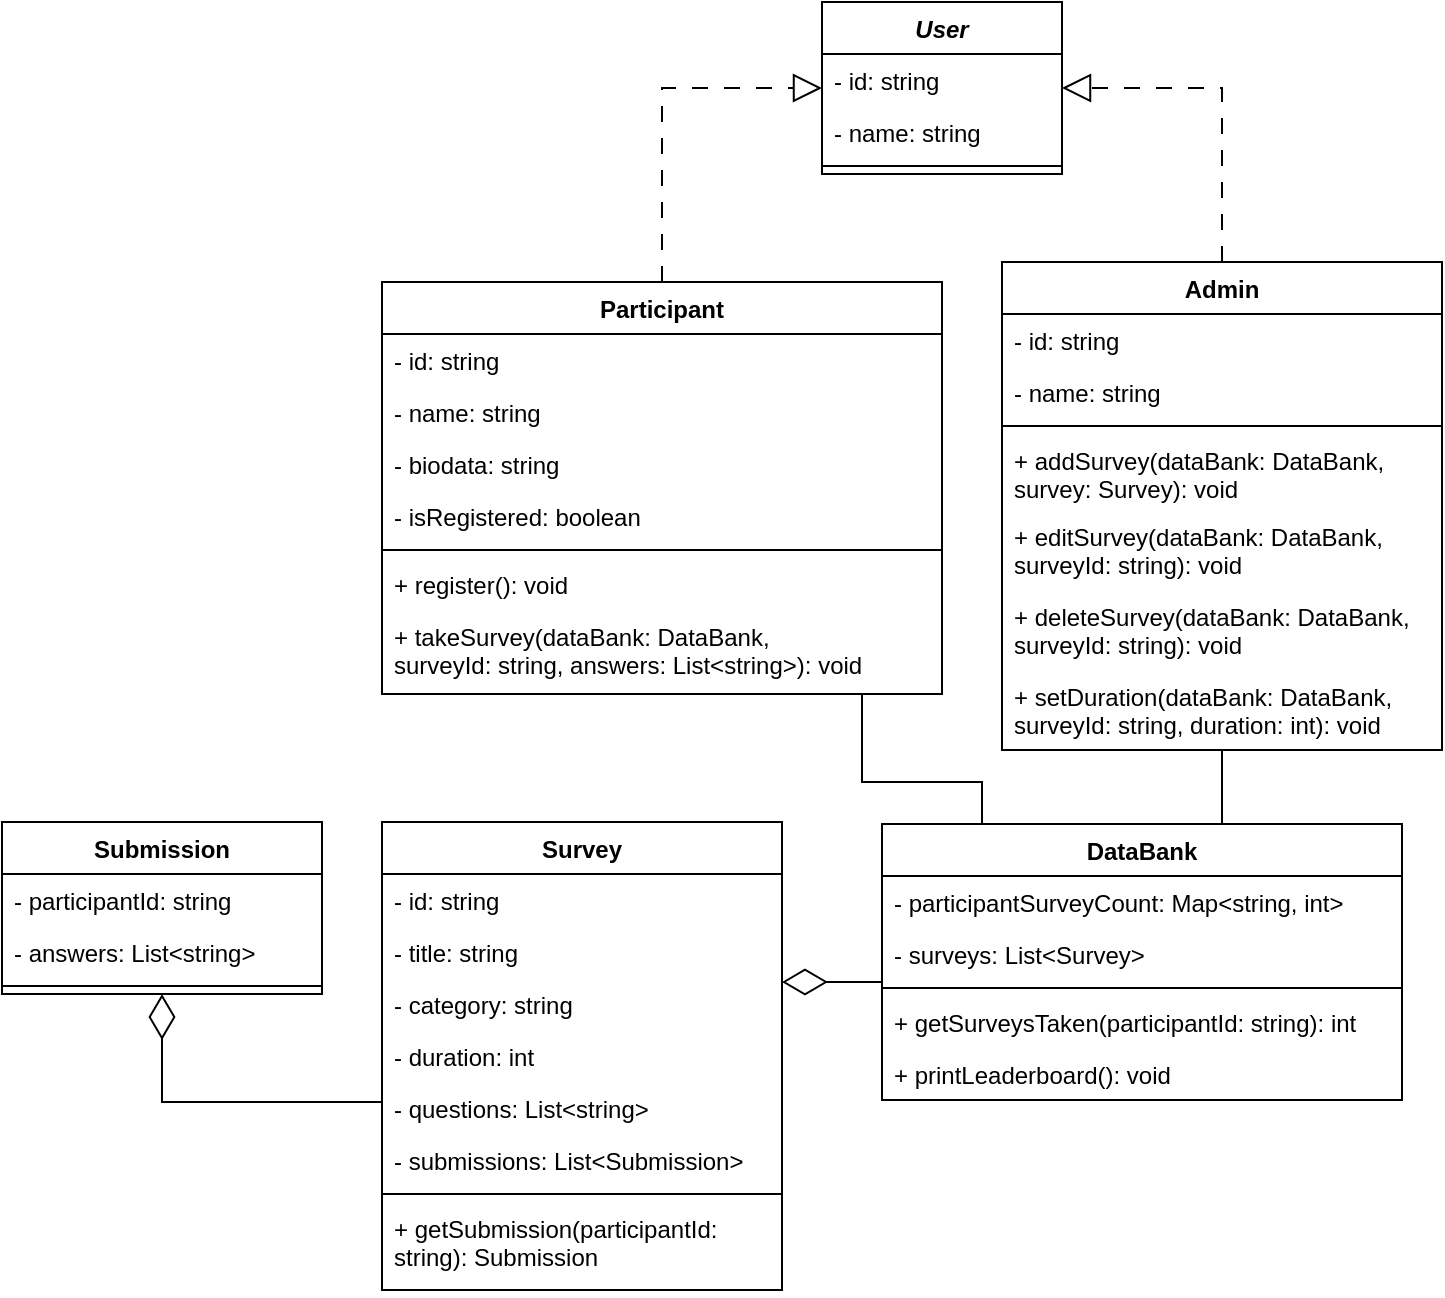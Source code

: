 <mxfile pages="2">
    <diagram id="oVAMmOjpGpqG1x3Kujc6" name="Class Diagram">
        <mxGraphModel dx="832" dy="485" grid="1" gridSize="10" guides="1" tooltips="1" connect="1" arrows="1" fold="1" page="1" pageScale="1" pageWidth="850" pageHeight="1100" background="none" math="0" shadow="0">
            <root>
                <mxCell id="fpF5CI0FtS82N-PwY8RU-0"/>
                <mxCell id="fpF5CI0FtS82N-PwY8RU-1" parent="fpF5CI0FtS82N-PwY8RU-0"/>
                <mxCell id="Be_wtCM-BPWPSQhNU4jH-3" style="rounded=0;html=1;dashed=1;dashPattern=8 8;strokeWidth=1;edgeStyle=orthogonalEdgeStyle;endSize=12;endArrow=block;endFill=0;" parent="fpF5CI0FtS82N-PwY8RU-1" source="uFZZaizbo9lws-Cu4-Lb-0" target="uFZZaizbo9lws-Cu4-Lb-50" edge="1">
                    <mxGeometry relative="1" as="geometry">
                        <Array as="points">
                            <mxPoint x="680" y="113"/>
                        </Array>
                    </mxGeometry>
                </mxCell>
                <mxCell id="ctmqUa3myYbx-IkT92Q0-2" style="edgeStyle=orthogonalEdgeStyle;rounded=0;html=1;strokeWidth=1;endArrow=none;endFill=0;endSize=20;" parent="fpF5CI0FtS82N-PwY8RU-1" source="uFZZaizbo9lws-Cu4-Lb-0" target="uFZZaizbo9lws-Cu4-Lb-41" edge="1">
                    <mxGeometry relative="1" as="geometry">
                        <Array as="points">
                            <mxPoint x="650" y="390"/>
                            <mxPoint x="650" y="390"/>
                        </Array>
                    </mxGeometry>
                </mxCell>
                <mxCell id="uFZZaizbo9lws-Cu4-Lb-0" value="Admin" style="swimlane;fontStyle=1;align=center;verticalAlign=top;childLayout=stackLayout;horizontal=1;startSize=26;horizontalStack=0;resizeParent=1;resizeParentMax=0;resizeLast=0;collapsible=1;marginBottom=0;" parent="fpF5CI0FtS82N-PwY8RU-1" vertex="1">
                    <mxGeometry x="570" y="200" width="220" height="244" as="geometry"/>
                </mxCell>
                <mxCell id="uFZZaizbo9lws-Cu4-Lb-1" value="- id: string" style="text;strokeColor=none;fillColor=none;align=left;verticalAlign=top;spacingLeft=4;spacingRight=4;overflow=hidden;rotatable=0;points=[[0,0.5],[1,0.5]];portConstraint=eastwest;" parent="uFZZaizbo9lws-Cu4-Lb-0" vertex="1">
                    <mxGeometry y="26" width="220" height="26" as="geometry"/>
                </mxCell>
                <mxCell id="uFZZaizbo9lws-Cu4-Lb-2" value="- name: string" style="text;strokeColor=none;fillColor=none;align=left;verticalAlign=top;spacingLeft=4;spacingRight=4;overflow=hidden;rotatable=0;points=[[0,0.5],[1,0.5]];portConstraint=eastwest;" parent="uFZZaizbo9lws-Cu4-Lb-0" vertex="1">
                    <mxGeometry y="52" width="220" height="26" as="geometry"/>
                </mxCell>
                <mxCell id="uFZZaizbo9lws-Cu4-Lb-4" value="" style="line;strokeWidth=1;fillColor=none;align=left;verticalAlign=middle;spacingTop=-1;spacingLeft=3;spacingRight=3;rotatable=0;labelPosition=right;points=[];portConstraint=eastwest;" parent="uFZZaizbo9lws-Cu4-Lb-0" vertex="1">
                    <mxGeometry y="78" width="220" height="8" as="geometry"/>
                </mxCell>
                <mxCell id="uFZZaizbo9lws-Cu4-Lb-5" value="+ addSurvey(dataBank: DataBank,&#10;survey: Survey): void" style="text;strokeColor=none;fillColor=none;align=left;verticalAlign=top;spacingLeft=4;spacingRight=4;overflow=hidden;rotatable=0;points=[[0,0.5],[1,0.5]];portConstraint=eastwest;" parent="uFZZaizbo9lws-Cu4-Lb-0" vertex="1">
                    <mxGeometry y="86" width="220" height="38" as="geometry"/>
                </mxCell>
                <mxCell id="uFZZaizbo9lws-Cu4-Lb-6" value="+ editSurvey(dataBank: DataBank,&#10;surveyId: string): void" style="text;strokeColor=none;fillColor=none;align=left;verticalAlign=top;spacingLeft=4;spacingRight=4;overflow=hidden;rotatable=0;points=[[0,0.5],[1,0.5]];portConstraint=eastwest;" parent="uFZZaizbo9lws-Cu4-Lb-0" vertex="1">
                    <mxGeometry y="124" width="220" height="40" as="geometry"/>
                </mxCell>
                <mxCell id="uFZZaizbo9lws-Cu4-Lb-7" value="+ deleteSurvey(dataBank: DataBank,&#10;surveyId: string): void" style="text;strokeColor=none;fillColor=none;align=left;verticalAlign=top;spacingLeft=4;spacingRight=4;overflow=hidden;rotatable=0;points=[[0,0.5],[1,0.5]];portConstraint=eastwest;" parent="uFZZaizbo9lws-Cu4-Lb-0" vertex="1">
                    <mxGeometry y="164" width="220" height="40" as="geometry"/>
                </mxCell>
                <mxCell id="uFZZaizbo9lws-Cu4-Lb-8" value="+ setDuration(dataBank: DataBank,&#10;surveyId: string, duration: int): void" style="text;strokeColor=none;fillColor=none;align=left;verticalAlign=top;spacingLeft=4;spacingRight=4;overflow=hidden;rotatable=0;points=[[0,0.5],[1,0.5]];portConstraint=eastwest;" parent="uFZZaizbo9lws-Cu4-Lb-0" vertex="1">
                    <mxGeometry y="204" width="220" height="40" as="geometry"/>
                </mxCell>
                <mxCell id="Be_wtCM-BPWPSQhNU4jH-4" style="edgeStyle=orthogonalEdgeStyle;rounded=0;html=1;dashed=1;dashPattern=8 8;strokeWidth=1;endArrow=block;endFill=0;endSize=12;" parent="fpF5CI0FtS82N-PwY8RU-1" source="uFZZaizbo9lws-Cu4-Lb-10" target="uFZZaizbo9lws-Cu4-Lb-50" edge="1">
                    <mxGeometry relative="1" as="geometry">
                        <Array as="points">
                            <mxPoint x="400" y="113"/>
                        </Array>
                    </mxGeometry>
                </mxCell>
                <mxCell id="ctmqUa3myYbx-IkT92Q0-4" style="edgeStyle=orthogonalEdgeStyle;rounded=0;html=1;strokeWidth=1;endArrow=none;endFill=0;endSize=20;" parent="fpF5CI0FtS82N-PwY8RU-1" source="uFZZaizbo9lws-Cu4-Lb-10" target="uFZZaizbo9lws-Cu4-Lb-41" edge="1">
                    <mxGeometry relative="1" as="geometry">
                        <Array as="points">
                            <mxPoint x="500" y="460"/>
                            <mxPoint x="560" y="460"/>
                        </Array>
                    </mxGeometry>
                </mxCell>
                <mxCell id="uFZZaizbo9lws-Cu4-Lb-10" value="Participant" style="swimlane;fontStyle=1;align=center;verticalAlign=top;childLayout=stackLayout;horizontal=1;startSize=26;horizontalStack=0;resizeParent=1;resizeParentMax=0;resizeLast=0;collapsible=1;marginBottom=0;" parent="fpF5CI0FtS82N-PwY8RU-1" vertex="1">
                    <mxGeometry x="260" y="210" width="280" height="206" as="geometry"/>
                </mxCell>
                <mxCell id="uFZZaizbo9lws-Cu4-Lb-11" value="- id: string" style="text;strokeColor=none;fillColor=none;align=left;verticalAlign=top;spacingLeft=4;spacingRight=4;overflow=hidden;rotatable=0;points=[[0,0.5],[1,0.5]];portConstraint=eastwest;" parent="uFZZaizbo9lws-Cu4-Lb-10" vertex="1">
                    <mxGeometry y="26" width="280" height="26" as="geometry"/>
                </mxCell>
                <mxCell id="uFZZaizbo9lws-Cu4-Lb-12" value="- name: string" style="text;strokeColor=none;fillColor=none;align=left;verticalAlign=top;spacingLeft=4;spacingRight=4;overflow=hidden;rotatable=0;points=[[0,0.5],[1,0.5]];portConstraint=eastwest;" parent="uFZZaizbo9lws-Cu4-Lb-10" vertex="1">
                    <mxGeometry y="52" width="280" height="26" as="geometry"/>
                </mxCell>
                <mxCell id="uFZZaizbo9lws-Cu4-Lb-20" value="- biodata: string" style="text;strokeColor=none;fillColor=none;align=left;verticalAlign=top;spacingLeft=4;spacingRight=4;overflow=hidden;rotatable=0;points=[[0,0.5],[1,0.5]];portConstraint=eastwest;" parent="uFZZaizbo9lws-Cu4-Lb-10" vertex="1">
                    <mxGeometry y="78" width="280" height="26" as="geometry"/>
                </mxCell>
                <mxCell id="r2baprGaqPFFrv55I-P_-0" value="- isRegistered: boolean" style="text;strokeColor=none;fillColor=none;align=left;verticalAlign=top;spacingLeft=4;spacingRight=4;overflow=hidden;rotatable=0;points=[[0,0.5],[1,0.5]];portConstraint=eastwest;" vertex="1" parent="uFZZaizbo9lws-Cu4-Lb-10">
                    <mxGeometry y="104" width="280" height="26" as="geometry"/>
                </mxCell>
                <mxCell id="uFZZaizbo9lws-Cu4-Lb-14" value="" style="line;strokeWidth=1;fillColor=none;align=left;verticalAlign=middle;spacingTop=-1;spacingLeft=3;spacingRight=3;rotatable=0;labelPosition=right;points=[];portConstraint=eastwest;" parent="uFZZaizbo9lws-Cu4-Lb-10" vertex="1">
                    <mxGeometry y="130" width="280" height="8" as="geometry"/>
                </mxCell>
                <mxCell id="uFZZaizbo9lws-Cu4-Lb-18" value="+ register(): void" style="text;strokeColor=none;fillColor=none;align=left;verticalAlign=top;spacingLeft=4;spacingRight=4;overflow=hidden;rotatable=0;points=[[0,0.5],[1,0.5]];portConstraint=eastwest;" parent="uFZZaizbo9lws-Cu4-Lb-10" vertex="1">
                    <mxGeometry y="138" width="280" height="26" as="geometry"/>
                </mxCell>
                <mxCell id="uFZZaizbo9lws-Cu4-Lb-22" value="+ takeSurvey(dataBank: DataBank,&#10;surveyId: string, answers: List&lt;string&gt;): void" style="text;strokeColor=none;fillColor=none;align=left;verticalAlign=top;spacingLeft=4;spacingRight=4;overflow=hidden;rotatable=0;points=[[0,0.5],[1,0.5]];portConstraint=eastwest;" parent="uFZZaizbo9lws-Cu4-Lb-10" vertex="1">
                    <mxGeometry y="164" width="280" height="42" as="geometry"/>
                </mxCell>
                <mxCell id="ctmqUa3myYbx-IkT92Q0-5" style="edgeStyle=orthogonalEdgeStyle;rounded=0;html=1;strokeWidth=1;endArrow=diamondThin;endFill=0;endSize=20;" parent="fpF5CI0FtS82N-PwY8RU-1" source="uFZZaizbo9lws-Cu4-Lb-23" target="uFZZaizbo9lws-Cu4-Lb-63" edge="1">
                    <mxGeometry relative="1" as="geometry">
                        <Array as="points">
                            <mxPoint x="150" y="620"/>
                        </Array>
                    </mxGeometry>
                </mxCell>
                <mxCell id="uFZZaizbo9lws-Cu4-Lb-23" value="Survey" style="swimlane;fontStyle=1;align=center;verticalAlign=top;childLayout=stackLayout;horizontal=1;startSize=26;horizontalStack=0;resizeParent=1;resizeParentMax=0;resizeLast=0;collapsible=1;marginBottom=0;" parent="fpF5CI0FtS82N-PwY8RU-1" vertex="1">
                    <mxGeometry x="260" y="480" width="200" height="234" as="geometry"/>
                </mxCell>
                <mxCell id="uFZZaizbo9lws-Cu4-Lb-24" value="- id: string" style="text;strokeColor=none;fillColor=none;align=left;verticalAlign=top;spacingLeft=4;spacingRight=4;overflow=hidden;rotatable=0;points=[[0,0.5],[1,0.5]];portConstraint=eastwest;" parent="uFZZaizbo9lws-Cu4-Lb-23" vertex="1">
                    <mxGeometry y="26" width="200" height="26" as="geometry"/>
                </mxCell>
                <mxCell id="uFZZaizbo9lws-Cu4-Lb-25" value="- title: string" style="text;strokeColor=none;fillColor=none;align=left;verticalAlign=top;spacingLeft=4;spacingRight=4;overflow=hidden;rotatable=0;points=[[0,0.5],[1,0.5]];portConstraint=eastwest;" parent="uFZZaizbo9lws-Cu4-Lb-23" vertex="1">
                    <mxGeometry y="52" width="200" height="26" as="geometry"/>
                </mxCell>
                <mxCell id="uFZZaizbo9lws-Cu4-Lb-26" value="- category: string" style="text;strokeColor=none;fillColor=none;align=left;verticalAlign=top;spacingLeft=4;spacingRight=4;overflow=hidden;rotatable=0;points=[[0,0.5],[1,0.5]];portConstraint=eastwest;" parent="uFZZaizbo9lws-Cu4-Lb-23" vertex="1">
                    <mxGeometry y="78" width="200" height="26" as="geometry"/>
                </mxCell>
                <mxCell id="uFZZaizbo9lws-Cu4-Lb-28" value="- duration: int" style="text;strokeColor=none;fillColor=none;align=left;verticalAlign=top;spacingLeft=4;spacingRight=4;overflow=hidden;rotatable=0;points=[[0,0.5],[1,0.5]];portConstraint=eastwest;" parent="uFZZaizbo9lws-Cu4-Lb-23" vertex="1">
                    <mxGeometry y="104" width="200" height="26" as="geometry"/>
                </mxCell>
                <mxCell id="uFZZaizbo9lws-Cu4-Lb-27" value="- questions: List&lt;string&gt;" style="text;strokeColor=none;fillColor=none;align=left;verticalAlign=top;spacingLeft=4;spacingRight=4;overflow=hidden;rotatable=0;points=[[0,0.5],[1,0.5]];portConstraint=eastwest;" parent="uFZZaizbo9lws-Cu4-Lb-23" vertex="1">
                    <mxGeometry y="130" width="200" height="26" as="geometry"/>
                </mxCell>
                <mxCell id="uFZZaizbo9lws-Cu4-Lb-62" value="- submissions: List&lt;Submission&gt;" style="text;strokeColor=none;fillColor=none;align=left;verticalAlign=top;spacingLeft=4;spacingRight=4;overflow=hidden;rotatable=0;points=[[0,0.5],[1,0.5]];portConstraint=eastwest;" parent="uFZZaizbo9lws-Cu4-Lb-23" vertex="1">
                    <mxGeometry y="156" width="200" height="26" as="geometry"/>
                </mxCell>
                <mxCell id="uFZZaizbo9lws-Cu4-Lb-29" value="" style="line;strokeWidth=1;fillColor=none;align=left;verticalAlign=middle;spacingTop=-1;spacingLeft=3;spacingRight=3;rotatable=0;labelPosition=right;points=[];portConstraint=eastwest;" parent="uFZZaizbo9lws-Cu4-Lb-23" vertex="1">
                    <mxGeometry y="182" width="200" height="8" as="geometry"/>
                </mxCell>
                <mxCell id="uFZZaizbo9lws-Cu4-Lb-75" value="+ getSubmission(participantId:&#10;string): Submission" style="text;strokeColor=none;fillColor=none;align=left;verticalAlign=top;spacingLeft=4;spacingRight=4;overflow=hidden;rotatable=0;points=[[0,0.5],[1,0.5]];portConstraint=eastwest;" parent="uFZZaizbo9lws-Cu4-Lb-23" vertex="1">
                    <mxGeometry y="190" width="200" height="44" as="geometry"/>
                </mxCell>
                <mxCell id="ctmqUa3myYbx-IkT92Q0-0" style="edgeStyle=orthogonalEdgeStyle;rounded=0;html=1;strokeWidth=1;endArrow=diamondThin;endFill=0;endSize=20;" parent="fpF5CI0FtS82N-PwY8RU-1" source="uFZZaizbo9lws-Cu4-Lb-41" target="uFZZaizbo9lws-Cu4-Lb-23" edge="1">
                    <mxGeometry relative="1" as="geometry">
                        <mxPoint x="520" y="600" as="sourcePoint"/>
                        <mxPoint x="280" y="570" as="targetPoint"/>
                        <Array as="points">
                            <mxPoint x="490" y="560"/>
                            <mxPoint x="490" y="560"/>
                        </Array>
                    </mxGeometry>
                </mxCell>
                <mxCell id="uFZZaizbo9lws-Cu4-Lb-41" value="DataBank" style="swimlane;fontStyle=1;align=center;verticalAlign=top;childLayout=stackLayout;horizontal=1;startSize=26;horizontalStack=0;resizeParent=1;resizeParentMax=0;resizeLast=0;collapsible=1;marginBottom=0;" parent="fpF5CI0FtS82N-PwY8RU-1" vertex="1">
                    <mxGeometry x="510" y="481" width="260" height="138" as="geometry"/>
                </mxCell>
                <mxCell id="uFZZaizbo9lws-Cu4-Lb-42" value="- participantSurveyCount: Map&lt;string, int&gt;" style="text;strokeColor=none;fillColor=none;align=left;verticalAlign=top;spacingLeft=4;spacingRight=4;overflow=hidden;rotatable=0;points=[[0,0.5],[1,0.5]];portConstraint=eastwest;" parent="uFZZaizbo9lws-Cu4-Lb-41" vertex="1">
                    <mxGeometry y="26" width="260" height="26" as="geometry"/>
                </mxCell>
                <mxCell id="uFZZaizbo9lws-Cu4-Lb-61" value="- surveys: List&lt;Survey&gt;" style="text;strokeColor=none;fillColor=none;align=left;verticalAlign=top;spacingLeft=4;spacingRight=4;overflow=hidden;rotatable=0;points=[[0,0.5],[1,0.5]];portConstraint=eastwest;" parent="uFZZaizbo9lws-Cu4-Lb-41" vertex="1">
                    <mxGeometry y="52" width="260" height="26" as="geometry"/>
                </mxCell>
                <mxCell id="uFZZaizbo9lws-Cu4-Lb-47" value="" style="line;strokeWidth=1;fillColor=none;align=left;verticalAlign=middle;spacingTop=-1;spacingLeft=3;spacingRight=3;rotatable=0;labelPosition=right;points=[];portConstraint=eastwest;" parent="uFZZaizbo9lws-Cu4-Lb-41" vertex="1">
                    <mxGeometry y="78" width="260" height="8" as="geometry"/>
                </mxCell>
                <mxCell id="uFZZaizbo9lws-Cu4-Lb-78" value="+ getSurveysTaken(participantId: string): int" style="text;strokeColor=none;fillColor=none;align=left;verticalAlign=top;spacingLeft=4;spacingRight=4;overflow=hidden;rotatable=0;points=[[0,0.5],[1,0.5]];portConstraint=eastwest;" parent="uFZZaizbo9lws-Cu4-Lb-41" vertex="1">
                    <mxGeometry y="86" width="260" height="26" as="geometry"/>
                </mxCell>
                <mxCell id="uFZZaizbo9lws-Cu4-Lb-71" value="+ printLeaderboard(): void" style="text;strokeColor=none;fillColor=none;align=left;verticalAlign=top;spacingLeft=4;spacingRight=4;overflow=hidden;rotatable=0;points=[[0,0.5],[1,0.5]];portConstraint=eastwest;" parent="uFZZaizbo9lws-Cu4-Lb-41" vertex="1">
                    <mxGeometry y="112" width="260" height="26" as="geometry"/>
                </mxCell>
                <mxCell id="uFZZaizbo9lws-Cu4-Lb-50" value="User" style="swimlane;fontStyle=3;align=center;verticalAlign=top;childLayout=stackLayout;horizontal=1;startSize=26;horizontalStack=0;resizeParent=1;resizeParentMax=0;resizeLast=0;collapsible=1;marginBottom=0;" parent="fpF5CI0FtS82N-PwY8RU-1" vertex="1">
                    <mxGeometry x="480" y="70" width="120" height="86" as="geometry"/>
                </mxCell>
                <mxCell id="uFZZaizbo9lws-Cu4-Lb-51" value="- id: string" style="text;strokeColor=none;fillColor=none;align=left;verticalAlign=top;spacingLeft=4;spacingRight=4;overflow=hidden;rotatable=0;points=[[0,0.5],[1,0.5]];portConstraint=eastwest;fontStyle=0" parent="uFZZaizbo9lws-Cu4-Lb-50" vertex="1">
                    <mxGeometry y="26" width="120" height="26" as="geometry"/>
                </mxCell>
                <mxCell id="uFZZaizbo9lws-Cu4-Lb-52" value="- name: string" style="text;strokeColor=none;fillColor=none;align=left;verticalAlign=top;spacingLeft=4;spacingRight=4;overflow=hidden;rotatable=0;points=[[0,0.5],[1,0.5]];portConstraint=eastwest;fontStyle=0" parent="uFZZaizbo9lws-Cu4-Lb-50" vertex="1">
                    <mxGeometry y="52" width="120" height="26" as="geometry"/>
                </mxCell>
                <mxCell id="uFZZaizbo9lws-Cu4-Lb-54" value="" style="line;strokeWidth=1;fillColor=none;align=left;verticalAlign=middle;spacingTop=-1;spacingLeft=3;spacingRight=3;rotatable=0;labelPosition=right;points=[];portConstraint=eastwest;" parent="uFZZaizbo9lws-Cu4-Lb-50" vertex="1">
                    <mxGeometry y="78" width="120" height="8" as="geometry"/>
                </mxCell>
                <mxCell id="uFZZaizbo9lws-Cu4-Lb-63" value="Submission" style="swimlane;fontStyle=1;align=center;verticalAlign=top;childLayout=stackLayout;horizontal=1;startSize=26;horizontalStack=0;resizeParent=1;resizeParentMax=0;resizeLast=0;collapsible=1;marginBottom=0;" parent="fpF5CI0FtS82N-PwY8RU-1" vertex="1">
                    <mxGeometry x="70" y="480" width="160" height="86" as="geometry"/>
                </mxCell>
                <mxCell id="uFZZaizbo9lws-Cu4-Lb-66" value="- participantId: string" style="text;strokeColor=none;fillColor=none;align=left;verticalAlign=top;spacingLeft=4;spacingRight=4;overflow=hidden;rotatable=0;points=[[0,0.5],[1,0.5]];portConstraint=eastwest;" parent="uFZZaizbo9lws-Cu4-Lb-63" vertex="1">
                    <mxGeometry y="26" width="160" height="26" as="geometry"/>
                </mxCell>
                <mxCell id="uFZZaizbo9lws-Cu4-Lb-74" value="- answers: List&lt;string&gt;" style="text;strokeColor=none;fillColor=none;align=left;verticalAlign=top;spacingLeft=4;spacingRight=4;overflow=hidden;rotatable=0;points=[[0,0.5],[1,0.5]];portConstraint=eastwest;" parent="uFZZaizbo9lws-Cu4-Lb-63" vertex="1">
                    <mxGeometry y="52" width="160" height="26" as="geometry"/>
                </mxCell>
                <mxCell id="uFZZaizbo9lws-Cu4-Lb-67" value="" style="line;strokeWidth=1;fillColor=none;align=left;verticalAlign=middle;spacingTop=-1;spacingLeft=3;spacingRight=3;rotatable=0;labelPosition=right;points=[];portConstraint=eastwest;" parent="uFZZaizbo9lws-Cu4-Lb-63" vertex="1">
                    <mxGeometry y="78" width="160" height="8" as="geometry"/>
                </mxCell>
            </root>
        </mxGraphModel>
    </diagram>
    <diagram id="qYP1hg00byOOVkPQJ6UA" name="ER Diagram">
        <mxGraphModel dx="979" dy="571" grid="1" gridSize="10" guides="1" tooltips="1" connect="1" arrows="1" fold="1" page="1" pageScale="1" pageWidth="850" pageHeight="1100" math="0" shadow="0">
            <root>
                <mxCell id="N2RUJGXtfo4sSX20YHbn-0"/>
                <mxCell id="N2RUJGXtfo4sSX20YHbn-1" parent="N2RUJGXtfo4sSX20YHbn-0"/>
                <mxCell id="HDeraa3b5u5kPSdl0kWV-0" value="User" style="shape=table;startSize=30;container=1;collapsible=1;childLayout=tableLayout;fixedRows=1;rowLines=0;fontStyle=1;align=center;resizeLast=1;" parent="N2RUJGXtfo4sSX20YHbn-1" vertex="1">
                    <mxGeometry y="160" width="160" height="250" as="geometry"/>
                </mxCell>
                <mxCell id="HDeraa3b5u5kPSdl0kWV-1" value="" style="shape=tableRow;horizontal=0;startSize=0;swimlaneHead=0;swimlaneBody=0;fillColor=none;collapsible=0;dropTarget=0;points=[[0,0.5],[1,0.5]];portConstraint=eastwest;top=0;left=0;right=0;bottom=1;" parent="HDeraa3b5u5kPSdl0kWV-0" vertex="1">
                    <mxGeometry y="30" width="160" height="30" as="geometry"/>
                </mxCell>
                <mxCell id="HDeraa3b5u5kPSdl0kWV-2" value="PK" style="shape=partialRectangle;connectable=0;fillColor=none;top=0;left=0;bottom=0;right=0;fontStyle=1;overflow=hidden;" parent="HDeraa3b5u5kPSdl0kWV-1" vertex="1">
                    <mxGeometry width="30" height="30" as="geometry">
                        <mxRectangle width="30" height="30" as="alternateBounds"/>
                    </mxGeometry>
                </mxCell>
                <mxCell id="HDeraa3b5u5kPSdl0kWV-3" value="id" style="shape=partialRectangle;connectable=0;fillColor=none;top=0;left=0;bottom=0;right=0;align=left;spacingLeft=6;fontStyle=5;overflow=hidden;" parent="HDeraa3b5u5kPSdl0kWV-1" vertex="1">
                    <mxGeometry x="30" width="130" height="30" as="geometry">
                        <mxRectangle width="130" height="30" as="alternateBounds"/>
                    </mxGeometry>
                </mxCell>
                <mxCell id="HDeraa3b5u5kPSdl0kWV-4" value="" style="shape=tableRow;horizontal=0;startSize=0;swimlaneHead=0;swimlaneBody=0;fillColor=none;collapsible=0;dropTarget=0;points=[[0,0.5],[1,0.5]];portConstraint=eastwest;top=0;left=0;right=0;bottom=0;" parent="HDeraa3b5u5kPSdl0kWV-0" vertex="1">
                    <mxGeometry y="60" width="160" height="30" as="geometry"/>
                </mxCell>
                <mxCell id="HDeraa3b5u5kPSdl0kWV-5" value="" style="shape=partialRectangle;connectable=0;fillColor=none;top=0;left=0;bottom=0;right=0;editable=1;overflow=hidden;" parent="HDeraa3b5u5kPSdl0kWV-4" vertex="1">
                    <mxGeometry width="30" height="30" as="geometry">
                        <mxRectangle width="30" height="30" as="alternateBounds"/>
                    </mxGeometry>
                </mxCell>
                <mxCell id="HDeraa3b5u5kPSdl0kWV-6" value="name" style="shape=partialRectangle;connectable=0;fillColor=none;top=0;left=0;bottom=0;right=0;align=left;spacingLeft=6;overflow=hidden;" parent="HDeraa3b5u5kPSdl0kWV-4" vertex="1">
                    <mxGeometry x="30" width="130" height="30" as="geometry">
                        <mxRectangle width="130" height="30" as="alternateBounds"/>
                    </mxGeometry>
                </mxCell>
                <mxCell id="1VS6TCJKfzuKed5p6ZdA-13" value="" style="shape=tableRow;horizontal=0;startSize=0;swimlaneHead=0;swimlaneBody=0;fillColor=none;collapsible=0;dropTarget=0;points=[[0,0.5],[1,0.5]];portConstraint=eastwest;top=0;left=0;right=0;bottom=0;" parent="HDeraa3b5u5kPSdl0kWV-0" vertex="1">
                    <mxGeometry y="90" width="160" height="30" as="geometry"/>
                </mxCell>
                <mxCell id="1VS6TCJKfzuKed5p6ZdA-14" value="" style="shape=partialRectangle;connectable=0;fillColor=none;top=0;left=0;bottom=0;right=0;editable=1;overflow=hidden;" parent="1VS6TCJKfzuKed5p6ZdA-13" vertex="1">
                    <mxGeometry width="30" height="30" as="geometry">
                        <mxRectangle width="30" height="30" as="alternateBounds"/>
                    </mxGeometry>
                </mxCell>
                <mxCell id="1VS6TCJKfzuKed5p6ZdA-15" value="password" style="shape=partialRectangle;connectable=0;fillColor=none;top=0;left=0;bottom=0;right=0;align=left;spacingLeft=6;overflow=hidden;" parent="1VS6TCJKfzuKed5p6ZdA-13" vertex="1">
                    <mxGeometry x="30" width="130" height="30" as="geometry">
                        <mxRectangle width="130" height="30" as="alternateBounds"/>
                    </mxGeometry>
                </mxCell>
                <mxCell id="iSuhEY0S3cybfxQblb8B-7" value="" style="shape=tableRow;horizontal=0;startSize=0;swimlaneHead=0;swimlaneBody=0;fillColor=none;collapsible=0;dropTarget=0;points=[[0,0.5],[1,0.5]];portConstraint=eastwest;top=0;left=0;right=0;bottom=0;" parent="HDeraa3b5u5kPSdl0kWV-0" vertex="1">
                    <mxGeometry y="120" width="160" height="30" as="geometry"/>
                </mxCell>
                <mxCell id="iSuhEY0S3cybfxQblb8B-8" value="" style="shape=partialRectangle;connectable=0;fillColor=none;top=0;left=0;bottom=0;right=0;editable=1;overflow=hidden;" parent="iSuhEY0S3cybfxQblb8B-7" vertex="1">
                    <mxGeometry width="30" height="30" as="geometry">
                        <mxRectangle width="30" height="30" as="alternateBounds"/>
                    </mxGeometry>
                </mxCell>
                <mxCell id="iSuhEY0S3cybfxQblb8B-9" value="role" style="shape=partialRectangle;connectable=0;fillColor=none;top=0;left=0;bottom=0;right=0;align=left;spacingLeft=6;overflow=hidden;" parent="iSuhEY0S3cybfxQblb8B-7" vertex="1">
                    <mxGeometry x="30" width="130" height="30" as="geometry">
                        <mxRectangle width="130" height="30" as="alternateBounds"/>
                    </mxGeometry>
                </mxCell>
                <mxCell id="HDeraa3b5u5kPSdl0kWV-10" value="" style="shape=tableRow;horizontal=0;startSize=0;swimlaneHead=0;swimlaneBody=0;fillColor=none;collapsible=0;dropTarget=0;points=[[0,0.5],[1,0.5]];portConstraint=eastwest;top=0;left=0;right=0;bottom=0;" parent="HDeraa3b5u5kPSdl0kWV-0" vertex="1">
                    <mxGeometry y="150" width="160" height="30" as="geometry"/>
                </mxCell>
                <mxCell id="HDeraa3b5u5kPSdl0kWV-11" value="" style="shape=partialRectangle;connectable=0;fillColor=none;top=0;left=0;bottom=0;right=0;editable=1;overflow=hidden;" parent="HDeraa3b5u5kPSdl0kWV-10" vertex="1">
                    <mxGeometry width="30" height="30" as="geometry">
                        <mxRectangle width="30" height="30" as="alternateBounds"/>
                    </mxGeometry>
                </mxCell>
                <mxCell id="HDeraa3b5u5kPSdl0kWV-12" value="biodata" style="shape=partialRectangle;connectable=0;fillColor=none;top=0;left=0;bottom=0;right=0;align=left;spacingLeft=6;overflow=hidden;" parent="HDeraa3b5u5kPSdl0kWV-10" vertex="1">
                    <mxGeometry x="30" width="130" height="30" as="geometry">
                        <mxRectangle width="130" height="30" as="alternateBounds"/>
                    </mxGeometry>
                </mxCell>
                <mxCell id="4_KAPYIyIlKxDV-CUcix-16" value="" style="shape=tableRow;horizontal=0;startSize=0;swimlaneHead=0;swimlaneBody=0;fillColor=none;collapsible=0;dropTarget=0;points=[[0,0.5],[1,0.5]];portConstraint=eastwest;top=0;left=0;right=0;bottom=0;" vertex="1" parent="HDeraa3b5u5kPSdl0kWV-0">
                    <mxGeometry y="180" width="160" height="30" as="geometry"/>
                </mxCell>
                <mxCell id="4_KAPYIyIlKxDV-CUcix-17" value="" style="shape=partialRectangle;connectable=0;fillColor=none;top=0;left=0;bottom=0;right=0;editable=1;overflow=hidden;" vertex="1" parent="4_KAPYIyIlKxDV-CUcix-16">
                    <mxGeometry width="30" height="30" as="geometry">
                        <mxRectangle width="30" height="30" as="alternateBounds"/>
                    </mxGeometry>
                </mxCell>
                <mxCell id="4_KAPYIyIlKxDV-CUcix-18" value="is_registered" style="shape=partialRectangle;connectable=0;fillColor=none;top=0;left=0;bottom=0;right=0;align=left;spacingLeft=6;overflow=hidden;" vertex="1" parent="4_KAPYIyIlKxDV-CUcix-16">
                    <mxGeometry x="30" width="130" height="30" as="geometry">
                        <mxRectangle width="130" height="30" as="alternateBounds"/>
                    </mxGeometry>
                </mxCell>
                <mxCell id="HDeraa3b5u5kPSdl0kWV-7" value="" style="shape=tableRow;horizontal=0;startSize=0;swimlaneHead=0;swimlaneBody=0;fillColor=none;collapsible=0;dropTarget=0;points=[[0,0.5],[1,0.5]];portConstraint=eastwest;top=0;left=0;right=0;bottom=0;" parent="HDeraa3b5u5kPSdl0kWV-0" vertex="1">
                    <mxGeometry y="210" width="160" height="30" as="geometry"/>
                </mxCell>
                <mxCell id="HDeraa3b5u5kPSdl0kWV-8" value="" style="shape=partialRectangle;connectable=0;fillColor=none;top=0;left=0;bottom=0;right=0;editable=1;overflow=hidden;" parent="HDeraa3b5u5kPSdl0kWV-7" vertex="1">
                    <mxGeometry width="30" height="30" as="geometry">
                        <mxRectangle width="30" height="30" as="alternateBounds"/>
                    </mxGeometry>
                </mxCell>
                <mxCell id="HDeraa3b5u5kPSdl0kWV-9" value="created_at" style="shape=partialRectangle;connectable=0;fillColor=none;top=0;left=0;bottom=0;right=0;align=left;spacingLeft=6;overflow=hidden;" parent="HDeraa3b5u5kPSdl0kWV-7" vertex="1">
                    <mxGeometry x="30" width="130" height="30" as="geometry">
                        <mxRectangle width="130" height="30" as="alternateBounds"/>
                    </mxGeometry>
                </mxCell>
                <mxCell id="jpw0KgxK5dZ2Ri5v1oUI-2" value="" style="shape=tableRow;horizontal=0;startSize=0;swimlaneHead=0;swimlaneBody=0;fillColor=none;collapsible=0;dropTarget=0;points=[[0,0.5],[1,0.5]];portConstraint=eastwest;top=0;left=0;right=0;bottom=0;" parent="N2RUJGXtfo4sSX20YHbn-1" vertex="1">
                    <mxGeometry x="90" y="350" width="180" height="30" as="geometry"/>
                </mxCell>
                <mxCell id="M-yCnXxAxaBxLtGFRWcI-0" value="Survey" style="shape=table;startSize=30;container=1;collapsible=1;childLayout=tableLayout;fixedRows=1;rowLines=0;fontStyle=1;align=center;resizeLast=1;" parent="N2RUJGXtfo4sSX20YHbn-1" vertex="1">
                    <mxGeometry x="200" y="160" width="120" height="160" as="geometry"/>
                </mxCell>
                <mxCell id="M-yCnXxAxaBxLtGFRWcI-1" value="" style="shape=tableRow;horizontal=0;startSize=0;swimlaneHead=0;swimlaneBody=0;fillColor=none;collapsible=0;dropTarget=0;points=[[0,0.5],[1,0.5]];portConstraint=eastwest;top=0;left=0;right=0;bottom=1;" parent="M-yCnXxAxaBxLtGFRWcI-0" vertex="1">
                    <mxGeometry y="30" width="120" height="30" as="geometry"/>
                </mxCell>
                <mxCell id="M-yCnXxAxaBxLtGFRWcI-2" value="PK" style="shape=partialRectangle;connectable=0;fillColor=none;top=0;left=0;bottom=0;right=0;fontStyle=1;overflow=hidden;" parent="M-yCnXxAxaBxLtGFRWcI-1" vertex="1">
                    <mxGeometry width="30" height="30" as="geometry">
                        <mxRectangle width="30" height="30" as="alternateBounds"/>
                    </mxGeometry>
                </mxCell>
                <mxCell id="M-yCnXxAxaBxLtGFRWcI-3" value="id" style="shape=partialRectangle;connectable=0;fillColor=none;top=0;left=0;bottom=0;right=0;align=left;spacingLeft=6;fontStyle=5;overflow=hidden;" parent="M-yCnXxAxaBxLtGFRWcI-1" vertex="1">
                    <mxGeometry x="30" width="90" height="30" as="geometry">
                        <mxRectangle width="90" height="30" as="alternateBounds"/>
                    </mxGeometry>
                </mxCell>
                <mxCell id="M-yCnXxAxaBxLtGFRWcI-4" value="" style="shape=tableRow;horizontal=0;startSize=0;swimlaneHead=0;swimlaneBody=0;fillColor=none;collapsible=0;dropTarget=0;points=[[0,0.5],[1,0.5]];portConstraint=eastwest;top=0;left=0;right=0;bottom=0;" parent="M-yCnXxAxaBxLtGFRWcI-0" vertex="1">
                    <mxGeometry y="60" width="120" height="30" as="geometry"/>
                </mxCell>
                <mxCell id="M-yCnXxAxaBxLtGFRWcI-5" value="" style="shape=partialRectangle;connectable=0;fillColor=none;top=0;left=0;bottom=0;right=0;editable=1;overflow=hidden;" parent="M-yCnXxAxaBxLtGFRWcI-4" vertex="1">
                    <mxGeometry width="30" height="30" as="geometry">
                        <mxRectangle width="30" height="30" as="alternateBounds"/>
                    </mxGeometry>
                </mxCell>
                <mxCell id="M-yCnXxAxaBxLtGFRWcI-6" value="title" style="shape=partialRectangle;connectable=0;fillColor=none;top=0;left=0;bottom=0;right=0;align=left;spacingLeft=6;overflow=hidden;" parent="M-yCnXxAxaBxLtGFRWcI-4" vertex="1">
                    <mxGeometry x="30" width="90" height="30" as="geometry">
                        <mxRectangle width="90" height="30" as="alternateBounds"/>
                    </mxGeometry>
                </mxCell>
                <mxCell id="fcsORPPL-8WWhUFuUAdY-7" value="" style="shape=tableRow;horizontal=0;startSize=0;swimlaneHead=0;swimlaneBody=0;fillColor=none;collapsible=0;dropTarget=0;points=[[0,0.5],[1,0.5]];portConstraint=eastwest;top=0;left=0;right=0;bottom=0;" parent="M-yCnXxAxaBxLtGFRWcI-0" vertex="1">
                    <mxGeometry y="90" width="120" height="30" as="geometry"/>
                </mxCell>
                <mxCell id="fcsORPPL-8WWhUFuUAdY-8" value="" style="shape=partialRectangle;connectable=0;fillColor=none;top=0;left=0;bottom=0;right=0;editable=1;overflow=hidden;" parent="fcsORPPL-8WWhUFuUAdY-7" vertex="1">
                    <mxGeometry width="30" height="30" as="geometry">
                        <mxRectangle width="30" height="30" as="alternateBounds"/>
                    </mxGeometry>
                </mxCell>
                <mxCell id="fcsORPPL-8WWhUFuUAdY-9" value="category" style="shape=partialRectangle;connectable=0;fillColor=none;top=0;left=0;bottom=0;right=0;align=left;spacingLeft=6;overflow=hidden;" parent="fcsORPPL-8WWhUFuUAdY-7" vertex="1">
                    <mxGeometry x="30" width="90" height="30" as="geometry">
                        <mxRectangle width="90" height="30" as="alternateBounds"/>
                    </mxGeometry>
                </mxCell>
                <mxCell id="M-yCnXxAxaBxLtGFRWcI-7" value="" style="shape=tableRow;horizontal=0;startSize=0;swimlaneHead=0;swimlaneBody=0;fillColor=none;collapsible=0;dropTarget=0;points=[[0,0.5],[1,0.5]];portConstraint=eastwest;top=0;left=0;right=0;bottom=0;" parent="M-yCnXxAxaBxLtGFRWcI-0" vertex="1">
                    <mxGeometry y="120" width="120" height="30" as="geometry"/>
                </mxCell>
                <mxCell id="M-yCnXxAxaBxLtGFRWcI-8" value="" style="shape=partialRectangle;connectable=0;fillColor=none;top=0;left=0;bottom=0;right=0;editable=1;overflow=hidden;" parent="M-yCnXxAxaBxLtGFRWcI-7" vertex="1">
                    <mxGeometry width="30" height="30" as="geometry">
                        <mxRectangle width="30" height="30" as="alternateBounds"/>
                    </mxGeometry>
                </mxCell>
                <mxCell id="M-yCnXxAxaBxLtGFRWcI-9" value="duration" style="shape=partialRectangle;connectable=0;fillColor=none;top=0;left=0;bottom=0;right=0;align=left;spacingLeft=6;overflow=hidden;" parent="M-yCnXxAxaBxLtGFRWcI-7" vertex="1">
                    <mxGeometry x="30" width="90" height="30" as="geometry">
                        <mxRectangle width="90" height="30" as="alternateBounds"/>
                    </mxGeometry>
                </mxCell>
                <mxCell id="FR-QnB6QFvKShqcWz94D-0" value="Question" style="shape=table;startSize=30;container=1;collapsible=1;childLayout=tableLayout;fixedRows=1;rowLines=0;fontStyle=1;align=center;resizeLast=1;" parent="N2RUJGXtfo4sSX20YHbn-1" vertex="1">
                    <mxGeometry x="440" y="80" width="160" height="120" as="geometry"/>
                </mxCell>
                <mxCell id="x1DRlqIt-AIAPeJRACZN-14" value="" style="shape=tableRow;horizontal=0;startSize=0;swimlaneHead=0;swimlaneBody=0;fillColor=none;collapsible=0;dropTarget=0;points=[[0,0.5],[1,0.5]];portConstraint=eastwest;top=0;left=0;right=0;bottom=0;" vertex="1" parent="FR-QnB6QFvKShqcWz94D-0">
                    <mxGeometry y="30" width="160" height="30" as="geometry"/>
                </mxCell>
                <mxCell id="x1DRlqIt-AIAPeJRACZN-15" value="PK" style="shape=partialRectangle;connectable=0;fillColor=none;top=0;left=0;bottom=0;right=0;fontStyle=1;overflow=hidden;" vertex="1" parent="x1DRlqIt-AIAPeJRACZN-14">
                    <mxGeometry width="60" height="30" as="geometry">
                        <mxRectangle width="60" height="30" as="alternateBounds"/>
                    </mxGeometry>
                </mxCell>
                <mxCell id="x1DRlqIt-AIAPeJRACZN-16" value="id" style="shape=partialRectangle;connectable=0;fillColor=none;top=0;left=0;bottom=0;right=0;align=left;spacingLeft=6;fontStyle=5;overflow=hidden;" vertex="1" parent="x1DRlqIt-AIAPeJRACZN-14">
                    <mxGeometry x="60" width="100" height="30" as="geometry">
                        <mxRectangle width="100" height="30" as="alternateBounds"/>
                    </mxGeometry>
                </mxCell>
                <mxCell id="FR-QnB6QFvKShqcWz94D-4" value="" style="shape=tableRow;horizontal=0;startSize=0;swimlaneHead=0;swimlaneBody=0;fillColor=none;collapsible=0;dropTarget=0;points=[[0,0.5],[1,0.5]];portConstraint=eastwest;top=0;left=0;right=0;bottom=1;" parent="FR-QnB6QFvKShqcWz94D-0" vertex="1">
                    <mxGeometry y="60" width="160" height="30" as="geometry"/>
                </mxCell>
                <mxCell id="FR-QnB6QFvKShqcWz94D-5" value="FK" style="shape=partialRectangle;connectable=0;fillColor=none;top=0;left=0;bottom=0;right=0;fontStyle=1;overflow=hidden;" parent="FR-QnB6QFvKShqcWz94D-4" vertex="1">
                    <mxGeometry width="60" height="30" as="geometry">
                        <mxRectangle width="60" height="30" as="alternateBounds"/>
                    </mxGeometry>
                </mxCell>
                <mxCell id="FR-QnB6QFvKShqcWz94D-6" value="survey_id" style="shape=partialRectangle;connectable=0;fillColor=none;top=0;left=0;bottom=0;right=0;align=left;spacingLeft=6;fontStyle=5;overflow=hidden;" parent="FR-QnB6QFvKShqcWz94D-4" vertex="1">
                    <mxGeometry x="60" width="100" height="30" as="geometry">
                        <mxRectangle width="100" height="30" as="alternateBounds"/>
                    </mxGeometry>
                </mxCell>
                <mxCell id="FR-QnB6QFvKShqcWz94D-7" value="" style="shape=tableRow;horizontal=0;startSize=0;swimlaneHead=0;swimlaneBody=0;fillColor=none;collapsible=0;dropTarget=0;points=[[0,0.5],[1,0.5]];portConstraint=eastwest;top=0;left=0;right=0;bottom=0;" parent="FR-QnB6QFvKShqcWz94D-0" vertex="1">
                    <mxGeometry y="90" width="160" height="30" as="geometry"/>
                </mxCell>
                <mxCell id="FR-QnB6QFvKShqcWz94D-8" value="" style="shape=partialRectangle;connectable=0;fillColor=none;top=0;left=0;bottom=0;right=0;editable=1;overflow=hidden;" parent="FR-QnB6QFvKShqcWz94D-7" vertex="1">
                    <mxGeometry width="60" height="30" as="geometry">
                        <mxRectangle width="60" height="30" as="alternateBounds"/>
                    </mxGeometry>
                </mxCell>
                <mxCell id="FR-QnB6QFvKShqcWz94D-9" value="description" style="shape=partialRectangle;connectable=0;fillColor=none;top=0;left=0;bottom=0;right=0;align=left;spacingLeft=6;overflow=hidden;" parent="FR-QnB6QFvKShqcWz94D-7" vertex="1">
                    <mxGeometry x="60" width="100" height="30" as="geometry">
                        <mxRectangle width="100" height="30" as="alternateBounds"/>
                    </mxGeometry>
                </mxCell>
                <mxCell id="FR-QnB6QFvKShqcWz94D-13" value="Submission" style="shape=table;startSize=30;container=1;collapsible=1;childLayout=tableLayout;fixedRows=1;rowLines=0;fontStyle=1;align=center;resizeLast=1;" parent="N2RUJGXtfo4sSX20YHbn-1" vertex="1">
                    <mxGeometry x="440" y="240" width="160" height="120" as="geometry"/>
                </mxCell>
                <mxCell id="x1DRlqIt-AIAPeJRACZN-27" value="" style="shape=tableRow;horizontal=0;startSize=0;swimlaneHead=0;swimlaneBody=0;fillColor=none;collapsible=0;dropTarget=0;points=[[0,0.5],[1,0.5]];portConstraint=eastwest;top=0;left=0;right=0;bottom=0;" vertex="1" parent="FR-QnB6QFvKShqcWz94D-13">
                    <mxGeometry y="30" width="160" height="30" as="geometry"/>
                </mxCell>
                <mxCell id="x1DRlqIt-AIAPeJRACZN-28" value="PK" style="shape=partialRectangle;connectable=0;fillColor=none;top=0;left=0;bottom=0;right=0;fontStyle=1;overflow=hidden;" vertex="1" parent="x1DRlqIt-AIAPeJRACZN-27">
                    <mxGeometry width="60" height="30" as="geometry">
                        <mxRectangle width="60" height="30" as="alternateBounds"/>
                    </mxGeometry>
                </mxCell>
                <mxCell id="x1DRlqIt-AIAPeJRACZN-29" value="id" style="shape=partialRectangle;connectable=0;fillColor=none;top=0;left=0;bottom=0;right=0;align=left;spacingLeft=6;fontStyle=5;overflow=hidden;" vertex="1" parent="x1DRlqIt-AIAPeJRACZN-27">
                    <mxGeometry x="60" width="100" height="30" as="geometry">
                        <mxRectangle width="100" height="30" as="alternateBounds"/>
                    </mxGeometry>
                </mxCell>
                <mxCell id="4_KAPYIyIlKxDV-CUcix-23" value="" style="shape=tableRow;horizontal=0;startSize=0;swimlaneHead=0;swimlaneBody=0;fillColor=none;collapsible=0;dropTarget=0;points=[[0,0.5],[1,0.5]];portConstraint=eastwest;top=0;left=0;right=0;bottom=0;" vertex="1" parent="FR-QnB6QFvKShqcWz94D-13">
                    <mxGeometry y="60" width="160" height="30" as="geometry"/>
                </mxCell>
                <mxCell id="4_KAPYIyIlKxDV-CUcix-24" value="FK" style="shape=partialRectangle;connectable=0;fillColor=none;top=0;left=0;bottom=0;right=0;fontStyle=1;overflow=hidden;" vertex="1" parent="4_KAPYIyIlKxDV-CUcix-23">
                    <mxGeometry width="60" height="30" as="geometry">
                        <mxRectangle width="60" height="30" as="alternateBounds"/>
                    </mxGeometry>
                </mxCell>
                <mxCell id="4_KAPYIyIlKxDV-CUcix-25" value="survey_id" style="shape=partialRectangle;connectable=0;fillColor=none;top=0;left=0;bottom=0;right=0;align=left;spacingLeft=6;fontStyle=5;overflow=hidden;" vertex="1" parent="4_KAPYIyIlKxDV-CUcix-23">
                    <mxGeometry x="60" width="100" height="30" as="geometry">
                        <mxRectangle width="100" height="30" as="alternateBounds"/>
                    </mxGeometry>
                </mxCell>
                <mxCell id="FR-QnB6QFvKShqcWz94D-17" value="" style="shape=tableRow;horizontal=0;startSize=0;swimlaneHead=0;swimlaneBody=0;fillColor=none;collapsible=0;dropTarget=0;points=[[0,0.5],[1,0.5]];portConstraint=eastwest;top=0;left=0;right=0;bottom=1;" parent="FR-QnB6QFvKShqcWz94D-13" vertex="1">
                    <mxGeometry y="90" width="160" height="30" as="geometry"/>
                </mxCell>
                <mxCell id="FR-QnB6QFvKShqcWz94D-18" value="FK" style="shape=partialRectangle;connectable=0;fillColor=none;top=0;left=0;bottom=0;right=0;fontStyle=1;overflow=hidden;" parent="FR-QnB6QFvKShqcWz94D-17" vertex="1">
                    <mxGeometry width="60" height="30" as="geometry">
                        <mxRectangle width="60" height="30" as="alternateBounds"/>
                    </mxGeometry>
                </mxCell>
                <mxCell id="FR-QnB6QFvKShqcWz94D-19" value="answer_id" style="shape=partialRectangle;connectable=0;fillColor=none;top=0;left=0;bottom=0;right=0;align=left;spacingLeft=6;fontStyle=5;overflow=hidden;" parent="FR-QnB6QFvKShqcWz94D-17" vertex="1">
                    <mxGeometry x="60" width="100" height="30" as="geometry">
                        <mxRectangle width="100" height="30" as="alternateBounds"/>
                    </mxGeometry>
                </mxCell>
                <mxCell id="b5kQz5E17WmNY7JXjZXn-0" value="Answer" style="shape=table;startSize=30;container=1;collapsible=1;childLayout=tableLayout;fixedRows=1;rowLines=0;fontStyle=1;align=center;resizeLast=1;" parent="N2RUJGXtfo4sSX20YHbn-1" vertex="1">
                    <mxGeometry x="680" y="240" width="160" height="120" as="geometry"/>
                </mxCell>
                <mxCell id="b5kQz5E17WmNY7JXjZXn-1" value="" style="shape=tableRow;horizontal=0;startSize=0;swimlaneHead=0;swimlaneBody=0;fillColor=none;collapsible=0;dropTarget=0;points=[[0,0.5],[1,0.5]];portConstraint=eastwest;top=0;left=0;right=0;bottom=0;" parent="b5kQz5E17WmNY7JXjZXn-0" vertex="1">
                    <mxGeometry y="30" width="160" height="30" as="geometry"/>
                </mxCell>
                <mxCell id="b5kQz5E17WmNY7JXjZXn-2" value="PK" style="shape=partialRectangle;connectable=0;fillColor=none;top=0;left=0;bottom=0;right=0;fontStyle=1;overflow=hidden;" parent="b5kQz5E17WmNY7JXjZXn-1" vertex="1">
                    <mxGeometry width="60" height="30" as="geometry">
                        <mxRectangle width="60" height="30" as="alternateBounds"/>
                    </mxGeometry>
                </mxCell>
                <mxCell id="b5kQz5E17WmNY7JXjZXn-3" value="id" style="shape=partialRectangle;connectable=0;fillColor=none;top=0;left=0;bottom=0;right=0;align=left;spacingLeft=6;fontStyle=5;overflow=hidden;" parent="b5kQz5E17WmNY7JXjZXn-1" vertex="1">
                    <mxGeometry x="60" width="100" height="30" as="geometry">
                        <mxRectangle width="100" height="30" as="alternateBounds"/>
                    </mxGeometry>
                </mxCell>
                <mxCell id="b5kQz5E17WmNY7JXjZXn-7" value="" style="shape=tableRow;horizontal=0;startSize=0;swimlaneHead=0;swimlaneBody=0;fillColor=none;collapsible=0;dropTarget=0;points=[[0,0.5],[1,0.5]];portConstraint=eastwest;top=0;left=0;right=0;bottom=1;" parent="b5kQz5E17WmNY7JXjZXn-0" vertex="1">
                    <mxGeometry y="60" width="160" height="30" as="geometry"/>
                </mxCell>
                <mxCell id="b5kQz5E17WmNY7JXjZXn-8" value="FK" style="shape=partialRectangle;connectable=0;fillColor=none;top=0;left=0;bottom=0;right=0;fontStyle=1;overflow=hidden;" parent="b5kQz5E17WmNY7JXjZXn-7" vertex="1">
                    <mxGeometry width="60" height="30" as="geometry">
                        <mxRectangle width="60" height="30" as="alternateBounds"/>
                    </mxGeometry>
                </mxCell>
                <mxCell id="b5kQz5E17WmNY7JXjZXn-9" value="user_id" style="shape=partialRectangle;connectable=0;fillColor=none;top=0;left=0;bottom=0;right=0;align=left;spacingLeft=6;fontStyle=5;overflow=hidden;" parent="b5kQz5E17WmNY7JXjZXn-7" vertex="1">
                    <mxGeometry x="60" width="100" height="30" as="geometry">
                        <mxRectangle width="100" height="30" as="alternateBounds"/>
                    </mxGeometry>
                </mxCell>
                <mxCell id="b5kQz5E17WmNY7JXjZXn-10" value="" style="shape=tableRow;horizontal=0;startSize=0;swimlaneHead=0;swimlaneBody=0;fillColor=none;collapsible=0;dropTarget=0;points=[[0,0.5],[1,0.5]];portConstraint=eastwest;top=0;left=0;right=0;bottom=0;" parent="b5kQz5E17WmNY7JXjZXn-0" vertex="1">
                    <mxGeometry y="90" width="160" height="30" as="geometry"/>
                </mxCell>
                <mxCell id="b5kQz5E17WmNY7JXjZXn-11" value="" style="shape=partialRectangle;connectable=0;fillColor=none;top=0;left=0;bottom=0;right=0;editable=1;overflow=hidden;" parent="b5kQz5E17WmNY7JXjZXn-10" vertex="1">
                    <mxGeometry width="60" height="30" as="geometry">
                        <mxRectangle width="60" height="30" as="alternateBounds"/>
                    </mxGeometry>
                </mxCell>
                <mxCell id="b5kQz5E17WmNY7JXjZXn-12" value="description" style="shape=partialRectangle;connectable=0;fillColor=none;top=0;left=0;bottom=0;right=0;align=left;spacingLeft=6;overflow=hidden;" parent="b5kQz5E17WmNY7JXjZXn-10" vertex="1">
                    <mxGeometry x="60" width="100" height="30" as="geometry">
                        <mxRectangle width="100" height="30" as="alternateBounds"/>
                    </mxGeometry>
                </mxCell>
                <mxCell id="x1DRlqIt-AIAPeJRACZN-39" value="" style="edgeStyle=entityRelationEdgeStyle;fontSize=12;html=1;endArrow=ERoneToMany;" edge="1" parent="N2RUJGXtfo4sSX20YHbn-1" source="M-yCnXxAxaBxLtGFRWcI-0" target="FR-QnB6QFvKShqcWz94D-0">
                    <mxGeometry width="100" height="100" relative="1" as="geometry">
                        <mxPoint x="310" y="320" as="sourcePoint"/>
                        <mxPoint x="410" y="220" as="targetPoint"/>
                    </mxGeometry>
                </mxCell>
                <mxCell id="x1DRlqIt-AIAPeJRACZN-40" value="" style="edgeStyle=entityRelationEdgeStyle;fontSize=12;html=1;endArrow=ERoneToMany;" edge="1" parent="N2RUJGXtfo4sSX20YHbn-1" source="M-yCnXxAxaBxLtGFRWcI-0" target="FR-QnB6QFvKShqcWz94D-13">
                    <mxGeometry width="100" height="100" relative="1" as="geometry">
                        <mxPoint x="310" y="320" as="sourcePoint"/>
                        <mxPoint x="410" y="220" as="targetPoint"/>
                    </mxGeometry>
                </mxCell>
                <mxCell id="x1DRlqIt-AIAPeJRACZN-42" value="" style="edgeStyle=entityRelationEdgeStyle;fontSize=12;html=1;endArrow=ERoneToMany;" edge="1" parent="N2RUJGXtfo4sSX20YHbn-1" source="FR-QnB6QFvKShqcWz94D-13" target="b5kQz5E17WmNY7JXjZXn-0">
                    <mxGeometry width="100" height="100" relative="1" as="geometry">
                        <mxPoint x="330" y="250" as="sourcePoint"/>
                        <mxPoint x="450" y="310" as="targetPoint"/>
                    </mxGeometry>
                </mxCell>
            </root>
        </mxGraphModel>
    </diagram>
</mxfile>
